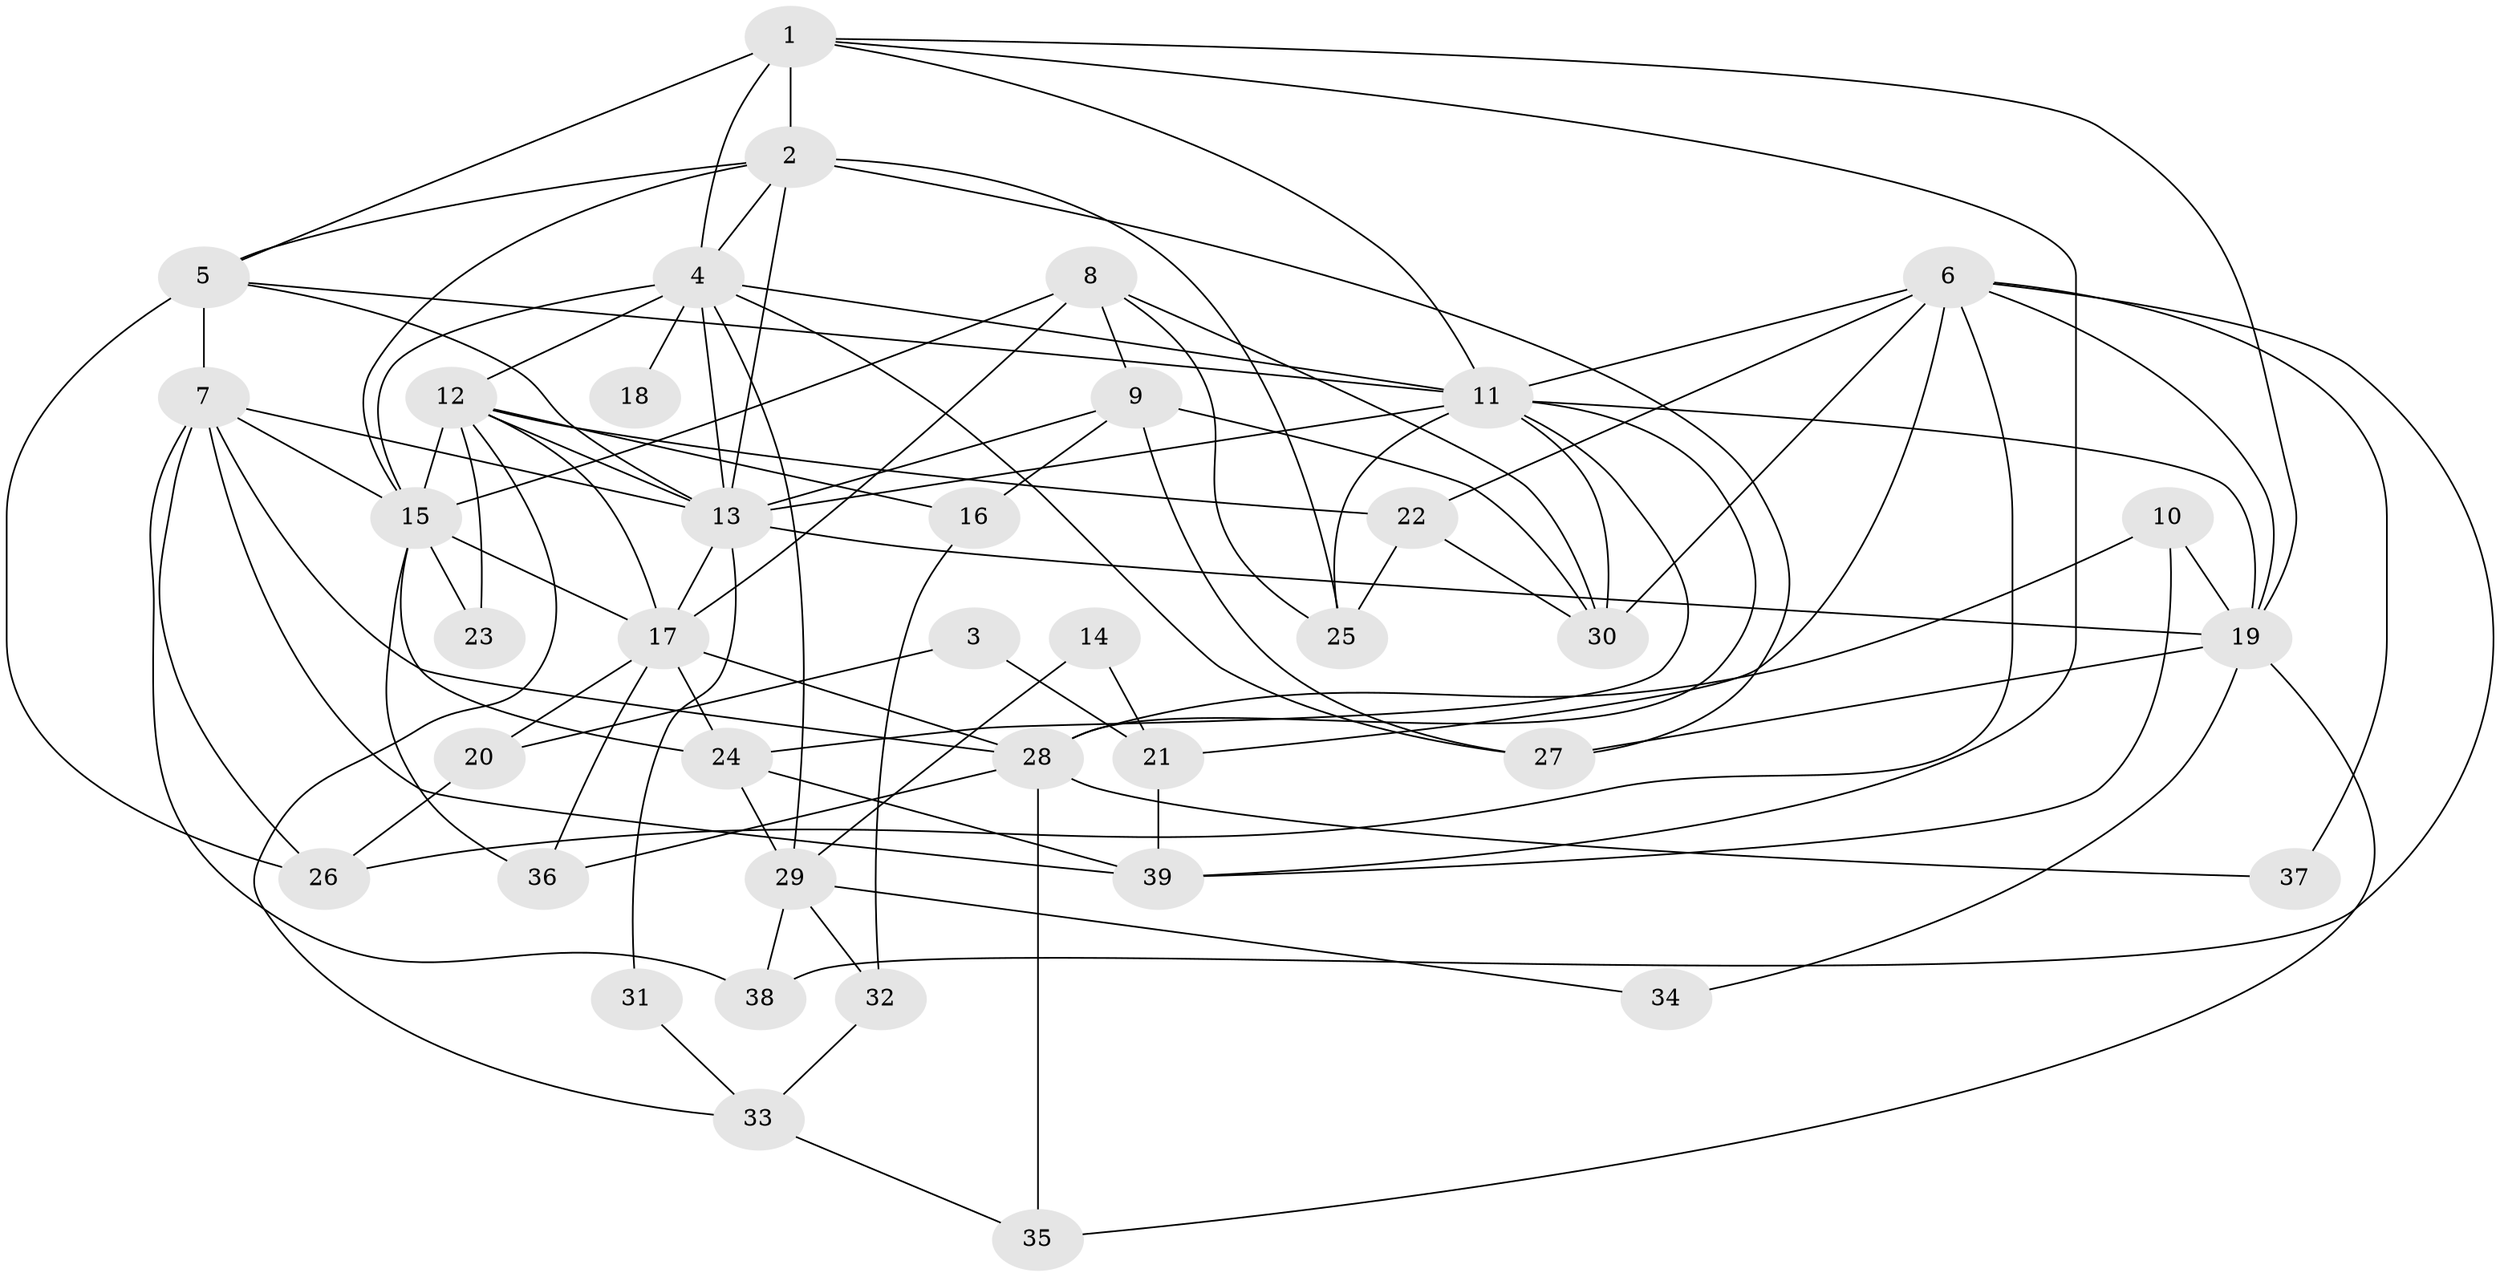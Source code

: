 // original degree distribution, {3: 0.24358974358974358, 9: 0.01282051282051282, 2: 0.21794871794871795, 6: 0.07692307692307693, 4: 0.21794871794871795, 5: 0.15384615384615385, 8: 0.038461538461538464, 7: 0.02564102564102564, 10: 0.01282051282051282}
// Generated by graph-tools (version 1.1) at 2025/36/03/09/25 02:36:21]
// undirected, 39 vertices, 96 edges
graph export_dot {
graph [start="1"]
  node [color=gray90,style=filled];
  1;
  2;
  3;
  4;
  5;
  6;
  7;
  8;
  9;
  10;
  11;
  12;
  13;
  14;
  15;
  16;
  17;
  18;
  19;
  20;
  21;
  22;
  23;
  24;
  25;
  26;
  27;
  28;
  29;
  30;
  31;
  32;
  33;
  34;
  35;
  36;
  37;
  38;
  39;
  1 -- 2 [weight=2.0];
  1 -- 4 [weight=2.0];
  1 -- 5 [weight=1.0];
  1 -- 11 [weight=1.0];
  1 -- 19 [weight=1.0];
  1 -- 39 [weight=1.0];
  2 -- 4 [weight=1.0];
  2 -- 5 [weight=1.0];
  2 -- 13 [weight=2.0];
  2 -- 15 [weight=1.0];
  2 -- 25 [weight=1.0];
  2 -- 27 [weight=1.0];
  3 -- 20 [weight=1.0];
  3 -- 21 [weight=1.0];
  4 -- 11 [weight=3.0];
  4 -- 12 [weight=1.0];
  4 -- 13 [weight=1.0];
  4 -- 15 [weight=1.0];
  4 -- 18 [weight=2.0];
  4 -- 27 [weight=1.0];
  4 -- 29 [weight=1.0];
  5 -- 7 [weight=1.0];
  5 -- 11 [weight=1.0];
  5 -- 13 [weight=1.0];
  5 -- 26 [weight=1.0];
  6 -- 11 [weight=1.0];
  6 -- 19 [weight=1.0];
  6 -- 21 [weight=1.0];
  6 -- 22 [weight=1.0];
  6 -- 26 [weight=1.0];
  6 -- 30 [weight=2.0];
  6 -- 37 [weight=1.0];
  6 -- 38 [weight=1.0];
  7 -- 13 [weight=1.0];
  7 -- 15 [weight=1.0];
  7 -- 26 [weight=1.0];
  7 -- 28 [weight=1.0];
  7 -- 38 [weight=1.0];
  7 -- 39 [weight=1.0];
  8 -- 9 [weight=1.0];
  8 -- 15 [weight=2.0];
  8 -- 17 [weight=1.0];
  8 -- 25 [weight=1.0];
  8 -- 30 [weight=1.0];
  9 -- 13 [weight=1.0];
  9 -- 16 [weight=1.0];
  9 -- 27 [weight=1.0];
  9 -- 30 [weight=1.0];
  10 -- 19 [weight=1.0];
  10 -- 28 [weight=1.0];
  10 -- 39 [weight=1.0];
  11 -- 13 [weight=1.0];
  11 -- 19 [weight=1.0];
  11 -- 24 [weight=1.0];
  11 -- 25 [weight=1.0];
  11 -- 28 [weight=1.0];
  11 -- 30 [weight=3.0];
  12 -- 13 [weight=1.0];
  12 -- 15 [weight=2.0];
  12 -- 16 [weight=1.0];
  12 -- 17 [weight=1.0];
  12 -- 22 [weight=1.0];
  12 -- 23 [weight=1.0];
  12 -- 33 [weight=1.0];
  13 -- 17 [weight=2.0];
  13 -- 19 [weight=1.0];
  13 -- 31 [weight=1.0];
  14 -- 21 [weight=1.0];
  14 -- 29 [weight=2.0];
  15 -- 17 [weight=3.0];
  15 -- 23 [weight=1.0];
  15 -- 24 [weight=2.0];
  15 -- 36 [weight=1.0];
  16 -- 32 [weight=1.0];
  17 -- 20 [weight=1.0];
  17 -- 24 [weight=1.0];
  17 -- 28 [weight=1.0];
  17 -- 36 [weight=1.0];
  19 -- 27 [weight=1.0];
  19 -- 34 [weight=1.0];
  19 -- 35 [weight=1.0];
  20 -- 26 [weight=1.0];
  21 -- 39 [weight=1.0];
  22 -- 25 [weight=1.0];
  22 -- 30 [weight=1.0];
  24 -- 29 [weight=1.0];
  24 -- 39 [weight=1.0];
  28 -- 35 [weight=1.0];
  28 -- 36 [weight=1.0];
  28 -- 37 [weight=1.0];
  29 -- 32 [weight=1.0];
  29 -- 34 [weight=1.0];
  29 -- 38 [weight=1.0];
  31 -- 33 [weight=1.0];
  32 -- 33 [weight=1.0];
  33 -- 35 [weight=1.0];
}
